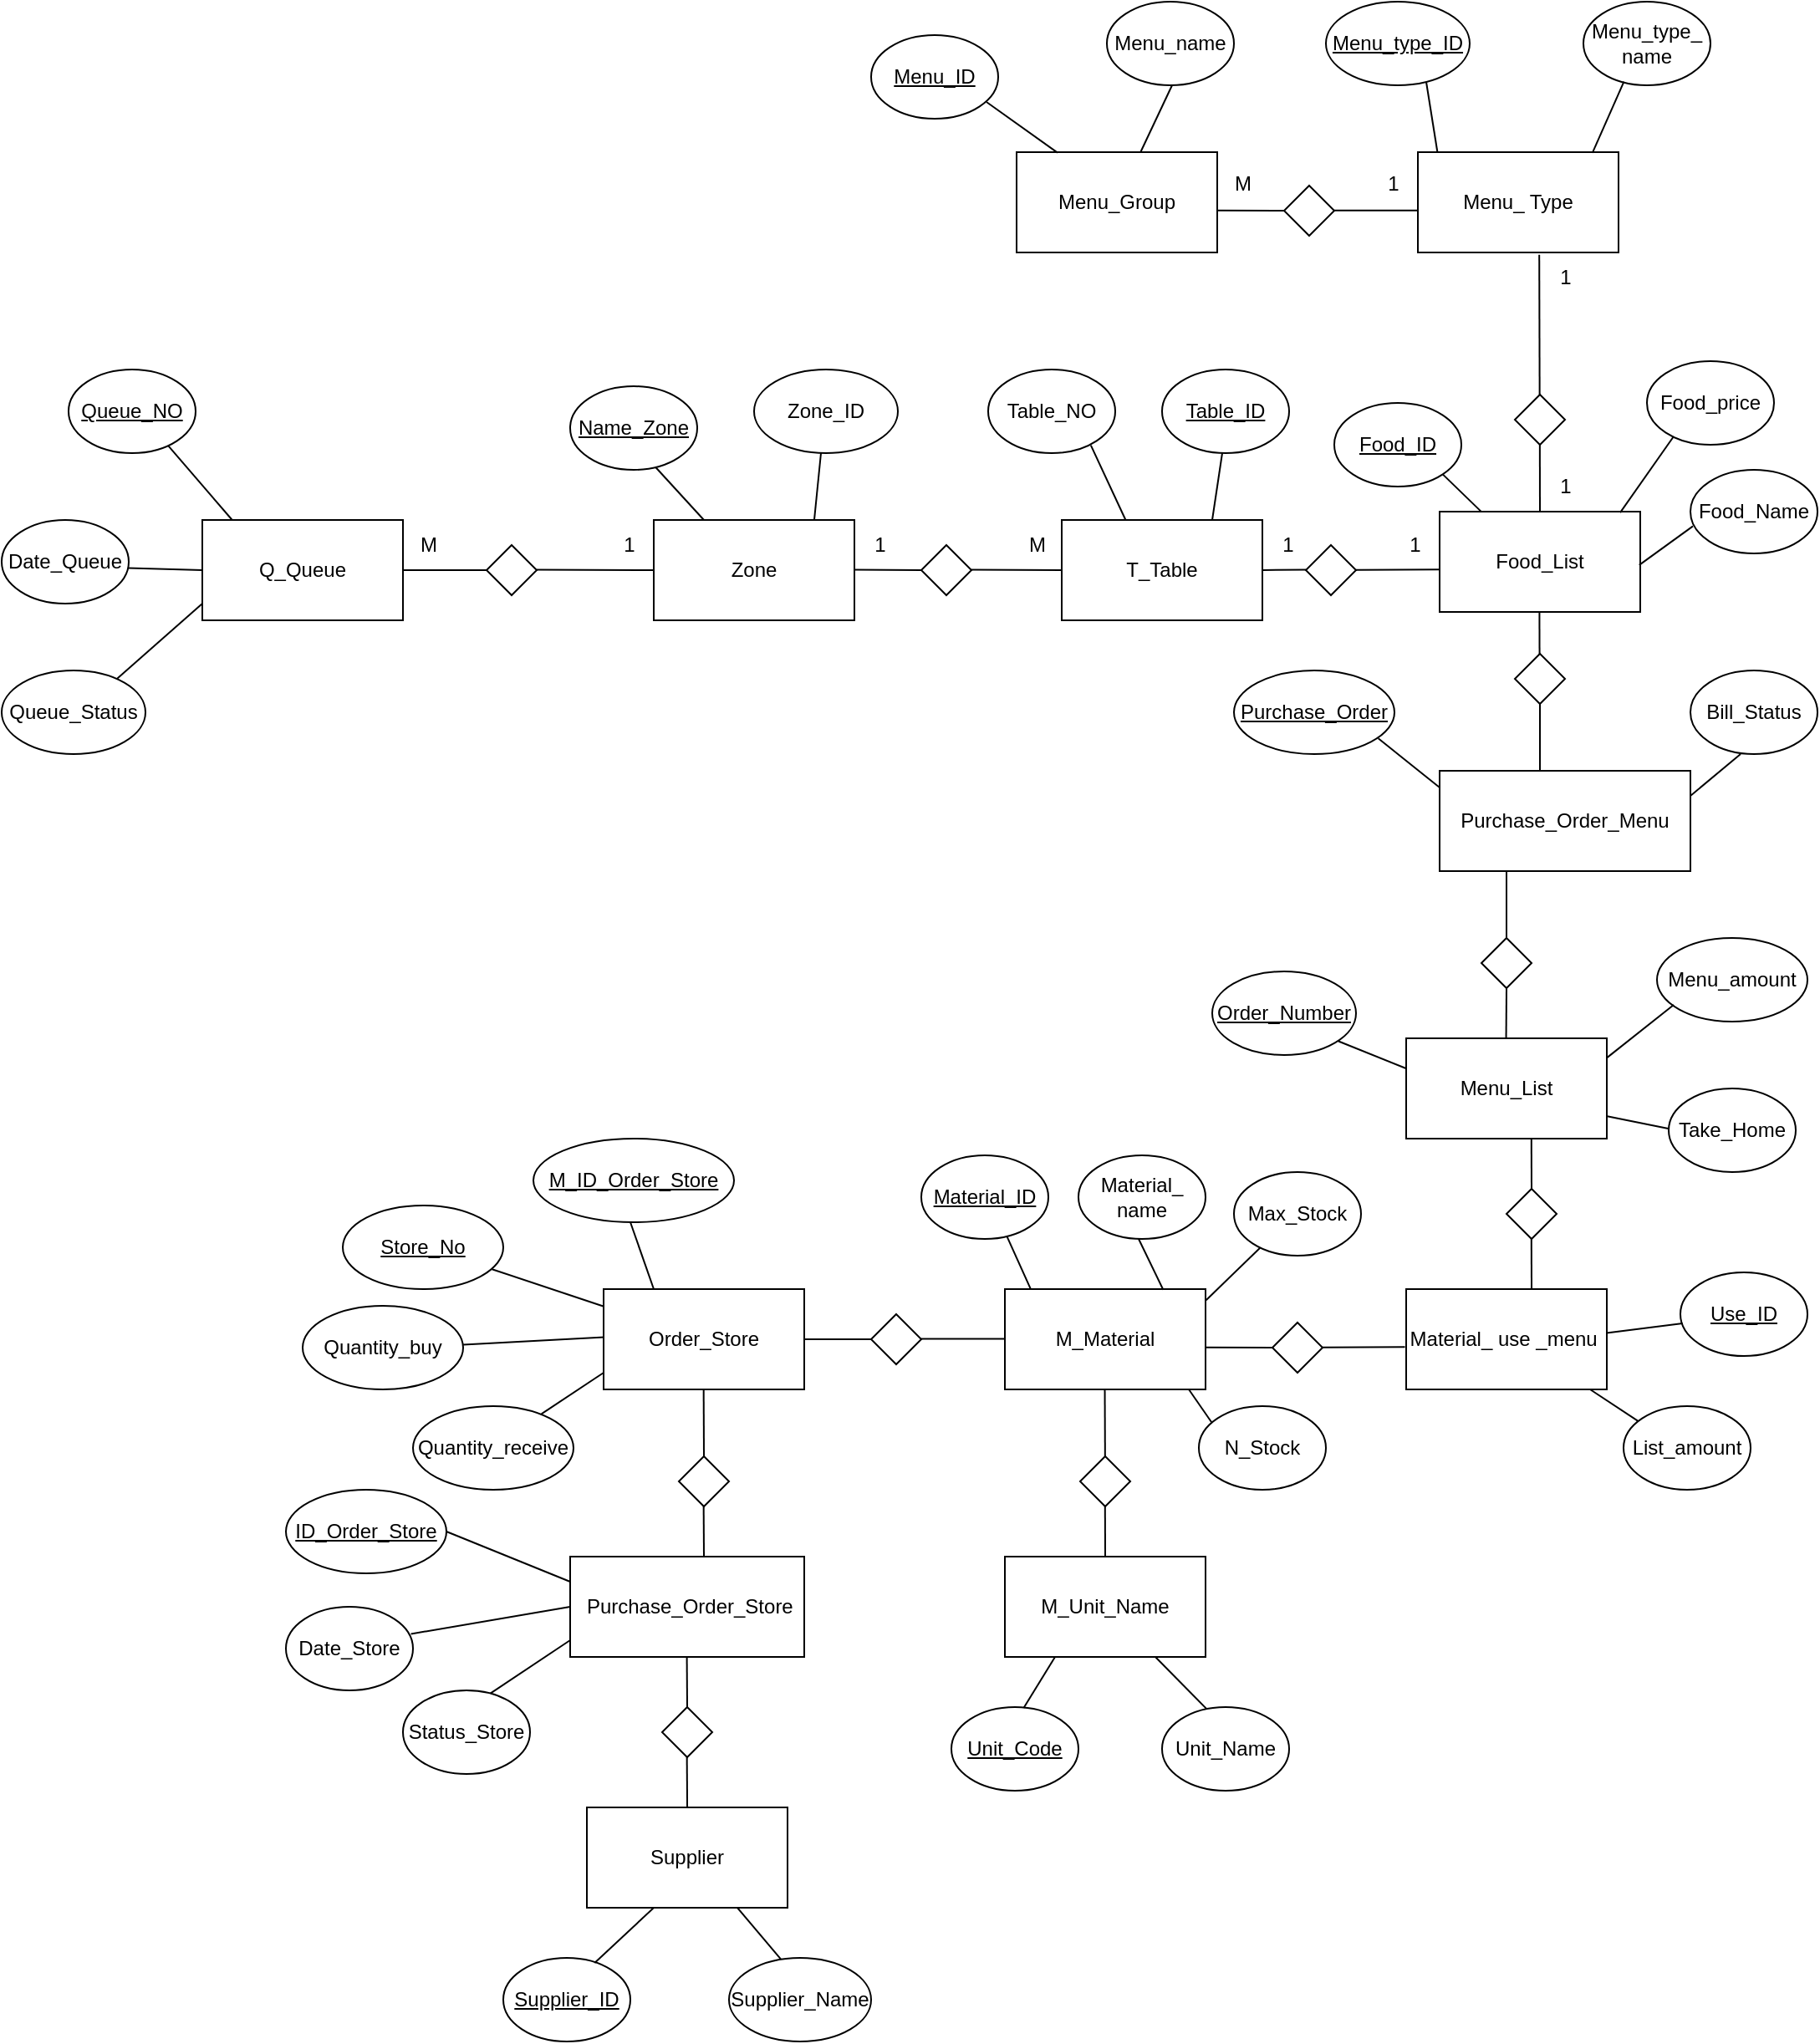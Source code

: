 <mxfile version="24.0.7" type="github">
  <diagram name="หน้า-1" id="NC8CfdXMqsGIgtxX-ItK">
    <mxGraphModel dx="3830" dy="2519" grid="1" gridSize="10" guides="1" tooltips="1" connect="1" arrows="1" fold="1" page="1" pageScale="1" pageWidth="827" pageHeight="1169" math="0" shadow="0">
      <root>
        <mxCell id="0" />
        <mxCell id="1" parent="0" />
        <mxCell id="oNc5xV1l3uZRWg-EU25s-1" value="Q_Queue" style="rounded=0;whiteSpace=wrap;html=1;" parent="1" vertex="1">
          <mxGeometry x="-470" y="-30" width="120" height="60" as="geometry" />
        </mxCell>
        <mxCell id="oNc5xV1l3uZRWg-EU25s-2" value="T_Table" style="rounded=0;whiteSpace=wrap;html=1;" parent="1" vertex="1">
          <mxGeometry x="44" y="-30" width="120" height="60" as="geometry" />
        </mxCell>
        <mxCell id="oNc5xV1l3uZRWg-EU25s-3" value="Menu_List" style="rounded=0;whiteSpace=wrap;html=1;" parent="1" vertex="1">
          <mxGeometry x="250" y="280" width="120" height="60" as="geometry" />
        </mxCell>
        <mxCell id="oNc5xV1l3uZRWg-EU25s-4" value="Purchase_Order_Menu" style="rounded=0;whiteSpace=wrap;html=1;" parent="1" vertex="1">
          <mxGeometry x="270" y="120" width="150" height="60" as="geometry" />
        </mxCell>
        <mxCell id="oNc5xV1l3uZRWg-EU25s-5" value="Food_List" style="rounded=0;whiteSpace=wrap;html=1;" parent="1" vertex="1">
          <mxGeometry x="270" y="-35" width="120" height="60" as="geometry" />
        </mxCell>
        <mxCell id="oNc5xV1l3uZRWg-EU25s-6" value="Material_ use _menu&amp;nbsp;" style="rounded=0;whiteSpace=wrap;html=1;" parent="1" vertex="1">
          <mxGeometry x="250" y="430" width="120" height="60" as="geometry" />
        </mxCell>
        <mxCell id="oNc5xV1l3uZRWg-EU25s-7" value="M_Material" style="rounded=0;whiteSpace=wrap;html=1;" parent="1" vertex="1">
          <mxGeometry x="10" y="430" width="120" height="60" as="geometry" />
        </mxCell>
        <mxCell id="oNc5xV1l3uZRWg-EU25s-8" value="Menu_ Type" style="rounded=0;whiteSpace=wrap;html=1;" parent="1" vertex="1">
          <mxGeometry x="257" y="-250" width="120" height="60" as="geometry" />
        </mxCell>
        <mxCell id="oNc5xV1l3uZRWg-EU25s-9" value="&amp;nbsp;Menu_Group&amp;nbsp;" style="rounded=0;whiteSpace=wrap;html=1;" parent="1" vertex="1">
          <mxGeometry x="17" y="-250" width="120" height="60" as="geometry" />
        </mxCell>
        <mxCell id="oNc5xV1l3uZRWg-EU25s-10" value="M_Unit_Name" style="rounded=0;whiteSpace=wrap;html=1;" parent="1" vertex="1">
          <mxGeometry x="10" y="590" width="120" height="60" as="geometry" />
        </mxCell>
        <mxCell id="oNc5xV1l3uZRWg-EU25s-11" value="Zone" style="rounded=0;whiteSpace=wrap;html=1;" parent="1" vertex="1">
          <mxGeometry x="-200" y="-30" width="120" height="60" as="geometry" />
        </mxCell>
        <mxCell id="oNc5xV1l3uZRWg-EU25s-12" value="Order_Store" style="rounded=0;whiteSpace=wrap;html=1;" parent="1" vertex="1">
          <mxGeometry x="-230" y="430" width="120" height="60" as="geometry" />
        </mxCell>
        <mxCell id="oNc5xV1l3uZRWg-EU25s-13" value="&amp;nbsp;Purchase_Order_Store" style="rounded=0;whiteSpace=wrap;html=1;" parent="1" vertex="1">
          <mxGeometry x="-250" y="590" width="140" height="60" as="geometry" />
        </mxCell>
        <mxCell id="oNc5xV1l3uZRWg-EU25s-14" value="Supplier" style="rounded=0;whiteSpace=wrap;html=1;" parent="1" vertex="1">
          <mxGeometry x="-240" y="740" width="120" height="60" as="geometry" />
        </mxCell>
        <mxCell id="oNc5xV1l3uZRWg-EU25s-18" value="" style="rhombus;whiteSpace=wrap;html=1;" parent="1" vertex="1">
          <mxGeometry x="-300" y="-15" width="30" height="30" as="geometry" />
        </mxCell>
        <mxCell id="oNc5xV1l3uZRWg-EU25s-20" value="" style="endArrow=none;html=1;rounded=0;" parent="1" source="oNc5xV1l3uZRWg-EU25s-1" edge="1">
          <mxGeometry width="50" height="50" relative="1" as="geometry">
            <mxPoint x="-350" y="50" as="sourcePoint" />
            <mxPoint x="-300" as="targetPoint" />
          </mxGeometry>
        </mxCell>
        <mxCell id="oNc5xV1l3uZRWg-EU25s-21" value="" style="endArrow=none;html=1;rounded=0;entryX=0;entryY=0.5;entryDx=0;entryDy=0;" parent="1" target="oNc5xV1l3uZRWg-EU25s-11" edge="1">
          <mxGeometry width="50" height="50" relative="1" as="geometry">
            <mxPoint x="-270" y="-0.24" as="sourcePoint" />
            <mxPoint x="-220" y="-0.24" as="targetPoint" />
          </mxGeometry>
        </mxCell>
        <mxCell id="oNc5xV1l3uZRWg-EU25s-22" value="" style="rhombus;whiteSpace=wrap;html=1;" parent="1" vertex="1">
          <mxGeometry x="-40" y="-15" width="30" height="30" as="geometry" />
        </mxCell>
        <mxCell id="oNc5xV1l3uZRWg-EU25s-23" value="" style="endArrow=none;html=1;rounded=0;" parent="1" edge="1">
          <mxGeometry width="50" height="50" relative="1" as="geometry">
            <mxPoint x="-80" y="-0.24" as="sourcePoint" />
            <mxPoint x="-40" as="targetPoint" />
          </mxGeometry>
        </mxCell>
        <mxCell id="oNc5xV1l3uZRWg-EU25s-24" value="" style="endArrow=none;html=1;rounded=0;entryX=0;entryY=0.5;entryDx=0;entryDy=0;" parent="1" target="oNc5xV1l3uZRWg-EU25s-2" edge="1">
          <mxGeometry width="50" height="50" relative="1" as="geometry">
            <mxPoint x="-10" y="-0.24" as="sourcePoint" />
            <mxPoint x="40" y="-0.24" as="targetPoint" />
          </mxGeometry>
        </mxCell>
        <mxCell id="oNc5xV1l3uZRWg-EU25s-25" value="" style="rhombus;whiteSpace=wrap;html=1;" parent="1" vertex="1">
          <mxGeometry x="190" y="-15" width="30" height="30" as="geometry" />
        </mxCell>
        <mxCell id="oNc5xV1l3uZRWg-EU25s-26" value="" style="endArrow=none;html=1;rounded=0;exitX=1;exitY=0.5;exitDx=0;exitDy=0;" parent="1" source="oNc5xV1l3uZRWg-EU25s-2" edge="1">
          <mxGeometry width="50" height="50" relative="1" as="geometry">
            <mxPoint x="170" as="sourcePoint" />
            <mxPoint x="190" y="-0.24" as="targetPoint" />
          </mxGeometry>
        </mxCell>
        <mxCell id="oNc5xV1l3uZRWg-EU25s-30" value="" style="endArrow=none;html=1;rounded=0;exitX=0.4;exitY=0.003;exitDx=0;exitDy=0;exitPerimeter=0;" parent="1" source="oNc5xV1l3uZRWg-EU25s-4" target="oNc5xV1l3uZRWg-EU25s-36" edge="1">
          <mxGeometry width="50" height="50" relative="1" as="geometry">
            <mxPoint x="799.92" y="140" as="sourcePoint" />
            <mxPoint x="799.92" y="120" as="targetPoint" />
          </mxGeometry>
        </mxCell>
        <mxCell id="oNc5xV1l3uZRWg-EU25s-31" value="" style="rhombus;whiteSpace=wrap;html=1;" parent="1" vertex="1">
          <mxGeometry x="315" y="-105" width="30" height="30" as="geometry" />
        </mxCell>
        <mxCell id="oNc5xV1l3uZRWg-EU25s-33" value="" style="endArrow=none;html=1;rounded=0;exitX=0.4;exitY=0.003;exitDx=0;exitDy=0;exitPerimeter=0;" parent="1" edge="1">
          <mxGeometry width="50" height="50" relative="1" as="geometry">
            <mxPoint x="329.79" y="55" as="sourcePoint" />
            <mxPoint x="329.71" y="25" as="targetPoint" />
          </mxGeometry>
        </mxCell>
        <mxCell id="oNc5xV1l3uZRWg-EU25s-34" value="" style="endArrow=none;html=1;rounded=0;exitX=0.5;exitY=0;exitDx=0;exitDy=0;" parent="1" source="oNc5xV1l3uZRWg-EU25s-5" edge="1">
          <mxGeometry width="50" height="50" relative="1" as="geometry">
            <mxPoint x="330.01" y="-45" as="sourcePoint" />
            <mxPoint x="329.93" y="-75" as="targetPoint" />
          </mxGeometry>
        </mxCell>
        <mxCell id="oNc5xV1l3uZRWg-EU25s-36" value="" style="rhombus;whiteSpace=wrap;html=1;" parent="1" vertex="1">
          <mxGeometry x="315" y="50" width="30" height="30" as="geometry" />
        </mxCell>
        <mxCell id="oNc5xV1l3uZRWg-EU25s-37" value="" style="rhombus;whiteSpace=wrap;html=1;" parent="1" vertex="1">
          <mxGeometry x="177" y="-230" width="30" height="30" as="geometry" />
        </mxCell>
        <mxCell id="oNc5xV1l3uZRWg-EU25s-38" value="" style="rhombus;whiteSpace=wrap;html=1;" parent="1" vertex="1">
          <mxGeometry x="170" y="450" width="30" height="30" as="geometry" />
        </mxCell>
        <mxCell id="oNc5xV1l3uZRWg-EU25s-39" value="" style="rhombus;whiteSpace=wrap;html=1;" parent="1" vertex="1">
          <mxGeometry x="-70" y="445" width="30" height="30" as="geometry" />
        </mxCell>
        <mxCell id="oNc5xV1l3uZRWg-EU25s-40" value="" style="rhombus;whiteSpace=wrap;html=1;" parent="1" vertex="1">
          <mxGeometry x="55" y="530" width="30" height="30" as="geometry" />
        </mxCell>
        <mxCell id="oNc5xV1l3uZRWg-EU25s-41" value="" style="rhombus;whiteSpace=wrap;html=1;" parent="1" vertex="1">
          <mxGeometry x="-185" y="530" width="30" height="30" as="geometry" />
        </mxCell>
        <mxCell id="oNc5xV1l3uZRWg-EU25s-42" value="" style="rhombus;whiteSpace=wrap;html=1;" parent="1" vertex="1">
          <mxGeometry x="-195" y="680" width="30" height="30" as="geometry" />
        </mxCell>
        <mxCell id="oNc5xV1l3uZRWg-EU25s-45" value="" style="endArrow=none;html=1;rounded=0;exitX=0.5;exitY=0;exitDx=0;exitDy=0;" parent="1" edge="1">
          <mxGeometry width="50" height="50" relative="1" as="geometry">
            <mxPoint x="69.93" y="530" as="sourcePoint" />
            <mxPoint x="69.76" y="490" as="targetPoint" />
          </mxGeometry>
        </mxCell>
        <mxCell id="oNc5xV1l3uZRWg-EU25s-46" value="" style="endArrow=none;html=1;rounded=0;" parent="1" edge="1">
          <mxGeometry width="50" height="50" relative="1" as="geometry">
            <mxPoint x="70" y="590" as="sourcePoint" />
            <mxPoint x="69.9" y="560" as="targetPoint" />
          </mxGeometry>
        </mxCell>
        <mxCell id="oNc5xV1l3uZRWg-EU25s-47" value="" style="endArrow=none;html=1;rounded=0;exitX=0.5;exitY=0;exitDx=0;exitDy=0;" parent="1" edge="1">
          <mxGeometry width="50" height="50" relative="1" as="geometry">
            <mxPoint x="-170.0" y="530" as="sourcePoint" />
            <mxPoint x="-170.17" y="490" as="targetPoint" />
          </mxGeometry>
        </mxCell>
        <mxCell id="oNc5xV1l3uZRWg-EU25s-48" value="" style="endArrow=none;html=1;rounded=0;" parent="1" edge="1">
          <mxGeometry width="50" height="50" relative="1" as="geometry">
            <mxPoint x="-170" y="590" as="sourcePoint" />
            <mxPoint x="-170.17" y="560" as="targetPoint" />
          </mxGeometry>
        </mxCell>
        <mxCell id="oNc5xV1l3uZRWg-EU25s-49" value="" style="endArrow=none;html=1;rounded=0;" parent="1" edge="1">
          <mxGeometry width="50" height="50" relative="1" as="geometry">
            <mxPoint x="-180" y="680" as="sourcePoint" />
            <mxPoint x="-180.2" y="650" as="targetPoint" />
          </mxGeometry>
        </mxCell>
        <mxCell id="oNc5xV1l3uZRWg-EU25s-50" value="" style="endArrow=none;html=1;rounded=0;" parent="1" edge="1">
          <mxGeometry width="50" height="50" relative="1" as="geometry">
            <mxPoint x="-179.97" y="740" as="sourcePoint" />
            <mxPoint x="-180.17" y="710" as="targetPoint" />
          </mxGeometry>
        </mxCell>
        <mxCell id="oNc5xV1l3uZRWg-EU25s-51" value="" style="endArrow=none;html=1;rounded=0;entryX=-0.003;entryY=0.578;entryDx=0;entryDy=0;entryPerimeter=0;" parent="1" target="oNc5xV1l3uZRWg-EU25s-5" edge="1">
          <mxGeometry width="50" height="50" relative="1" as="geometry">
            <mxPoint x="220" y="-0.12" as="sourcePoint" />
            <mxPoint x="274" y="0.12" as="targetPoint" />
          </mxGeometry>
        </mxCell>
        <mxCell id="oNc5xV1l3uZRWg-EU25s-53" value="" style="endArrow=none;html=1;rounded=0;entryX=0;entryY=0.582;entryDx=0;entryDy=0;entryPerimeter=0;" parent="1" target="oNc5xV1l3uZRWg-EU25s-8" edge="1">
          <mxGeometry width="50" height="50" relative="1" as="geometry">
            <mxPoint x="207" y="-215.1" as="sourcePoint" />
            <mxPoint x="247" y="-215" as="targetPoint" />
          </mxGeometry>
        </mxCell>
        <mxCell id="oNc5xV1l3uZRWg-EU25s-54" value="" style="endArrow=none;html=1;rounded=0;" parent="1" edge="1">
          <mxGeometry width="50" height="50" relative="1" as="geometry">
            <mxPoint x="137" y="-215.1" as="sourcePoint" />
            <mxPoint x="177" y="-215" as="targetPoint" />
          </mxGeometry>
        </mxCell>
        <mxCell id="oNc5xV1l3uZRWg-EU25s-55" value="" style="endArrow=none;html=1;rounded=0;entryX=0;entryY=0.582;entryDx=0;entryDy=0;entryPerimeter=0;" parent="1" edge="1">
          <mxGeometry width="50" height="50" relative="1" as="geometry">
            <mxPoint x="-40" y="459.71" as="sourcePoint" />
            <mxPoint x="10" y="459.81" as="targetPoint" />
          </mxGeometry>
        </mxCell>
        <mxCell id="oNc5xV1l3uZRWg-EU25s-56" value="" style="endArrow=none;html=1;rounded=0;entryX=0;entryY=0.582;entryDx=0;entryDy=0;entryPerimeter=0;" parent="1" edge="1">
          <mxGeometry width="50" height="50" relative="1" as="geometry">
            <mxPoint x="-110" y="460" as="sourcePoint" />
            <mxPoint x="-70" y="460" as="targetPoint" />
          </mxGeometry>
        </mxCell>
        <mxCell id="oNc5xV1l3uZRWg-EU25s-57" value="" style="endArrow=none;html=1;rounded=0;" parent="1" edge="1">
          <mxGeometry width="50" height="50" relative="1" as="geometry">
            <mxPoint x="130" y="464.9" as="sourcePoint" />
            <mxPoint x="170" y="465" as="targetPoint" />
          </mxGeometry>
        </mxCell>
        <mxCell id="oNc5xV1l3uZRWg-EU25s-58" value="" style="endArrow=none;html=1;rounded=0;entryX=-0.006;entryY=0.578;entryDx=0;entryDy=0;entryPerimeter=0;" parent="1" target="oNc5xV1l3uZRWg-EU25s-6" edge="1">
          <mxGeometry width="50" height="50" relative="1" as="geometry">
            <mxPoint x="200" y="464.9" as="sourcePoint" />
            <mxPoint x="240" y="465" as="targetPoint" />
          </mxGeometry>
        </mxCell>
        <mxCell id="oNc5xV1l3uZRWg-EU25s-60" value="Material_&lt;div&gt;name&lt;/div&gt;" style="ellipse;whiteSpace=wrap;html=1;" parent="1" vertex="1">
          <mxGeometry x="54" y="350" width="76" height="50" as="geometry" />
        </mxCell>
        <mxCell id="oNc5xV1l3uZRWg-EU25s-62" value="&lt;u&gt;Material_ID&lt;/u&gt;" style="ellipse;whiteSpace=wrap;html=1;" parent="1" vertex="1">
          <mxGeometry x="-40" y="350" width="76" height="50" as="geometry" />
        </mxCell>
        <mxCell id="oNc5xV1l3uZRWg-EU25s-63" value="Max_Stock" style="ellipse;whiteSpace=wrap;html=1;" parent="1" vertex="1">
          <mxGeometry x="147" y="360" width="76" height="50" as="geometry" />
        </mxCell>
        <mxCell id="oNc5xV1l3uZRWg-EU25s-64" value="N_Stock" style="ellipse;whiteSpace=wrap;html=1;" parent="1" vertex="1">
          <mxGeometry x="126" y="500" width="76" height="50" as="geometry" />
        </mxCell>
        <mxCell id="oNc5xV1l3uZRWg-EU25s-66" value="&lt;u&gt;Unit_Code&lt;/u&gt;" style="ellipse;whiteSpace=wrap;html=1;" parent="1" vertex="1">
          <mxGeometry x="-22" y="680" width="76" height="50" as="geometry" />
        </mxCell>
        <mxCell id="oNc5xV1l3uZRWg-EU25s-67" value="Unit_Name" style="ellipse;whiteSpace=wrap;html=1;" parent="1" vertex="1">
          <mxGeometry x="104" y="680" width="76" height="50" as="geometry" />
        </mxCell>
        <mxCell id="oNc5xV1l3uZRWg-EU25s-68" value="&lt;u&gt;Supplier_ID&lt;/u&gt;" style="ellipse;whiteSpace=wrap;html=1;" parent="1" vertex="1">
          <mxGeometry x="-290" y="830" width="76" height="50" as="geometry" />
        </mxCell>
        <mxCell id="oNc5xV1l3uZRWg-EU25s-69" value="Supplier_Name" style="ellipse;whiteSpace=wrap;html=1;" parent="1" vertex="1">
          <mxGeometry x="-155" y="830" width="85" height="50" as="geometry" />
        </mxCell>
        <mxCell id="oNc5xV1l3uZRWg-EU25s-70" value="&lt;u&gt;ID_Order_Store&lt;/u&gt;" style="ellipse;whiteSpace=wrap;html=1;" parent="1" vertex="1">
          <mxGeometry x="-420" y="550" width="96" height="50" as="geometry" />
        </mxCell>
        <mxCell id="oNc5xV1l3uZRWg-EU25s-71" value="Date_Store" style="ellipse;whiteSpace=wrap;html=1;" parent="1" vertex="1">
          <mxGeometry x="-420" y="620" width="76" height="50" as="geometry" />
        </mxCell>
        <mxCell id="oNc5xV1l3uZRWg-EU25s-72" value="Status_Store" style="ellipse;whiteSpace=wrap;html=1;" parent="1" vertex="1">
          <mxGeometry x="-350" y="670" width="76" height="50" as="geometry" />
        </mxCell>
        <mxCell id="oNc5xV1l3uZRWg-EU25s-73" value="&lt;u&gt;M_ID_Order_Store&lt;/u&gt;" style="ellipse;whiteSpace=wrap;html=1;" parent="1" vertex="1">
          <mxGeometry x="-272" y="340" width="120" height="50" as="geometry" />
        </mxCell>
        <mxCell id="oNc5xV1l3uZRWg-EU25s-74" value="&lt;u&gt;Store_No&lt;/u&gt;" style="ellipse;whiteSpace=wrap;html=1;" parent="1" vertex="1">
          <mxGeometry x="-386" y="380" width="96" height="50" as="geometry" />
        </mxCell>
        <mxCell id="oNc5xV1l3uZRWg-EU25s-75" value="Quantity_buy" style="ellipse;whiteSpace=wrap;html=1;" parent="1" vertex="1">
          <mxGeometry x="-410" y="440" width="96" height="50" as="geometry" />
        </mxCell>
        <mxCell id="oNc5xV1l3uZRWg-EU25s-76" value="Quantity_receive" style="ellipse;whiteSpace=wrap;html=1;" parent="1" vertex="1">
          <mxGeometry x="-344" y="500" width="96" height="50" as="geometry" />
        </mxCell>
        <mxCell id="oNc5xV1l3uZRWg-EU25s-77" value="&lt;u&gt;Menu_ID&lt;/u&gt;" style="ellipse;whiteSpace=wrap;html=1;" parent="1" vertex="1">
          <mxGeometry x="-70" y="-320" width="76" height="50" as="geometry" />
        </mxCell>
        <mxCell id="oNc5xV1l3uZRWg-EU25s-78" value="Menu_name" style="ellipse;whiteSpace=wrap;html=1;" parent="1" vertex="1">
          <mxGeometry x="71" y="-340" width="76" height="50" as="geometry" />
        </mxCell>
        <mxCell id="oNc5xV1l3uZRWg-EU25s-79" value="Menu_type_&lt;div&gt;name&lt;/div&gt;" style="ellipse;whiteSpace=wrap;html=1;" parent="1" vertex="1">
          <mxGeometry x="356" y="-340" width="76" height="50" as="geometry" />
        </mxCell>
        <mxCell id="oNc5xV1l3uZRWg-EU25s-81" value="&lt;u&gt;Menu_type_ID&lt;/u&gt;" style="ellipse;whiteSpace=wrap;html=1;" parent="1" vertex="1">
          <mxGeometry x="202" y="-340" width="86" height="50" as="geometry" />
        </mxCell>
        <mxCell id="oNc5xV1l3uZRWg-EU25s-82" value="&lt;u&gt;Food_ID&lt;/u&gt;" style="ellipse;whiteSpace=wrap;html=1;" parent="1" vertex="1">
          <mxGeometry x="207" y="-100" width="76" height="50" as="geometry" />
        </mxCell>
        <mxCell id="oNc5xV1l3uZRWg-EU25s-83" value="Food_Name" style="ellipse;whiteSpace=wrap;html=1;" parent="1" vertex="1">
          <mxGeometry x="420" y="-60" width="76" height="50" as="geometry" />
        </mxCell>
        <mxCell id="oNc5xV1l3uZRWg-EU25s-84" value="Food_price" style="ellipse;whiteSpace=wrap;html=1;" parent="1" vertex="1">
          <mxGeometry x="394" y="-125" width="76" height="50" as="geometry" />
        </mxCell>
        <mxCell id="oNc5xV1l3uZRWg-EU25s-85" value="&lt;u&gt;Use_ID&lt;/u&gt;" style="ellipse;whiteSpace=wrap;html=1;" parent="1" vertex="1">
          <mxGeometry x="414" y="420" width="76" height="50" as="geometry" />
        </mxCell>
        <mxCell id="oNc5xV1l3uZRWg-EU25s-86" value="List_amount" style="ellipse;whiteSpace=wrap;html=1;" parent="1" vertex="1">
          <mxGeometry x="380" y="500" width="76" height="50" as="geometry" />
        </mxCell>
        <mxCell id="oNc5xV1l3uZRWg-EU25s-87" value="Queue_Status" style="ellipse;whiteSpace=wrap;html=1;" parent="1" vertex="1">
          <mxGeometry x="-590" y="60" width="86" height="50" as="geometry" />
        </mxCell>
        <mxCell id="oNc5xV1l3uZRWg-EU25s-88" value="Date_Queue" style="ellipse;whiteSpace=wrap;html=1;" parent="1" vertex="1">
          <mxGeometry x="-590" y="-30" width="76" height="50" as="geometry" />
        </mxCell>
        <mxCell id="oNc5xV1l3uZRWg-EU25s-89" value="&lt;u&gt;Queue_NO&lt;/u&gt;" style="ellipse;whiteSpace=wrap;html=1;" parent="1" vertex="1">
          <mxGeometry x="-550" y="-120" width="76" height="50" as="geometry" />
        </mxCell>
        <mxCell id="oNc5xV1l3uZRWg-EU25s-90" value="&lt;u&gt;Name_Zone&lt;/u&gt;" style="ellipse;whiteSpace=wrap;html=1;" parent="1" vertex="1">
          <mxGeometry x="-250" y="-110" width="76" height="50" as="geometry" />
        </mxCell>
        <mxCell id="oNc5xV1l3uZRWg-EU25s-91" value="Zone_ID" style="ellipse;whiteSpace=wrap;html=1;" parent="1" vertex="1">
          <mxGeometry x="-140" y="-120" width="86" height="50" as="geometry" />
        </mxCell>
        <mxCell id="oNc5xV1l3uZRWg-EU25s-92" value="Table_NO" style="ellipse;whiteSpace=wrap;html=1;" parent="1" vertex="1">
          <mxGeometry y="-120" width="76" height="50" as="geometry" />
        </mxCell>
        <mxCell id="oNc5xV1l3uZRWg-EU25s-93" value="&lt;u&gt;Table_ID&lt;/u&gt;" style="ellipse;whiteSpace=wrap;html=1;" parent="1" vertex="1">
          <mxGeometry x="104" y="-120" width="76" height="50" as="geometry" />
        </mxCell>
        <mxCell id="oNc5xV1l3uZRWg-EU25s-94" value="Bill_Status" style="ellipse;whiteSpace=wrap;html=1;" parent="1" vertex="1">
          <mxGeometry x="420" y="60" width="76" height="50" as="geometry" />
        </mxCell>
        <mxCell id="oNc5xV1l3uZRWg-EU25s-95" value="&lt;u&gt;Purchase_Order&lt;/u&gt;" style="ellipse;whiteSpace=wrap;html=1;" parent="1" vertex="1">
          <mxGeometry x="147" y="60" width="96" height="50" as="geometry" />
        </mxCell>
        <mxCell id="oNc5xV1l3uZRWg-EU25s-96" value="&lt;u&gt;Order_Number&lt;/u&gt;" style="ellipse;whiteSpace=wrap;html=1;" parent="1" vertex="1">
          <mxGeometry x="134" y="240" width="86" height="50" as="geometry" />
        </mxCell>
        <mxCell id="oNc5xV1l3uZRWg-EU25s-97" value="Menu_amount" style="ellipse;whiteSpace=wrap;html=1;" parent="1" vertex="1">
          <mxGeometry x="400" y="220" width="90" height="50" as="geometry" />
        </mxCell>
        <mxCell id="oNc5xV1l3uZRWg-EU25s-98" value="Take_Home" style="ellipse;whiteSpace=wrap;html=1;" parent="1" vertex="1">
          <mxGeometry x="407" y="310" width="76" height="50" as="geometry" />
        </mxCell>
        <mxCell id="oNc5xV1l3uZRWg-EU25s-100" value="" style="endArrow=none;html=1;rounded=0;exitX=0.5;exitY=0;exitDx=0;exitDy=0;entryX=0.605;entryY=1.022;entryDx=0;entryDy=0;entryPerimeter=0;" parent="1" target="oNc5xV1l3uZRWg-EU25s-8" edge="1">
          <mxGeometry width="50" height="50" relative="1" as="geometry">
            <mxPoint x="329.83" y="-105" as="sourcePoint" />
            <mxPoint x="329.66" y="-145" as="targetPoint" />
          </mxGeometry>
        </mxCell>
        <mxCell id="oNc5xV1l3uZRWg-EU25s-101" value="" style="rhombus;whiteSpace=wrap;html=1;" parent="1" vertex="1">
          <mxGeometry x="295" y="220" width="30" height="30" as="geometry" />
        </mxCell>
        <mxCell id="oNc5xV1l3uZRWg-EU25s-102" value="" style="endArrow=none;html=1;rounded=0;" parent="1" edge="1">
          <mxGeometry width="50" height="50" relative="1" as="geometry">
            <mxPoint x="310" y="220" as="sourcePoint" />
            <mxPoint x="310" y="180" as="targetPoint" />
          </mxGeometry>
        </mxCell>
        <mxCell id="oNc5xV1l3uZRWg-EU25s-103" value="" style="endArrow=none;html=1;rounded=0;entryX=0.5;entryY=1;entryDx=0;entryDy=0;" parent="1" edge="1" target="oNc5xV1l3uZRWg-EU25s-101">
          <mxGeometry width="50" height="50" relative="1" as="geometry">
            <mxPoint x="309.78" y="280" as="sourcePoint" />
            <mxPoint x="309.66" y="260" as="targetPoint" />
          </mxGeometry>
        </mxCell>
        <mxCell id="oNc5xV1l3uZRWg-EU25s-104" value="" style="rhombus;whiteSpace=wrap;html=1;" parent="1" vertex="1">
          <mxGeometry x="310" y="370" width="30" height="30" as="geometry" />
        </mxCell>
        <mxCell id="oNc5xV1l3uZRWg-EU25s-105" value="" style="endArrow=none;html=1;rounded=0;exitX=0.5;exitY=0;exitDx=0;exitDy=0;" parent="1" source="oNc5xV1l3uZRWg-EU25s-104" edge="1">
          <mxGeometry width="50" height="50" relative="1" as="geometry">
            <mxPoint x="325.01" y="360" as="sourcePoint" />
            <mxPoint x="324.89" y="340" as="targetPoint" />
          </mxGeometry>
        </mxCell>
        <mxCell id="oNc5xV1l3uZRWg-EU25s-106" value="" style="endArrow=none;html=1;rounded=0;exitX=0.5;exitY=0;exitDx=0;exitDy=0;" parent="1" edge="1">
          <mxGeometry width="50" height="50" relative="1" as="geometry">
            <mxPoint x="325.01" y="430" as="sourcePoint" />
            <mxPoint x="324.9" y="400" as="targetPoint" />
          </mxGeometry>
        </mxCell>
        <mxCell id="BAjjqtdPfAsm28QJEfqi-2" value="" style="endArrow=none;html=1;rounded=0;exitX=0.87;exitY=0.007;exitDx=0;exitDy=0;exitPerimeter=0;entryX=0.319;entryY=0.956;entryDx=0;entryDy=0;entryPerimeter=0;" edge="1" parent="1" source="oNc5xV1l3uZRWg-EU25s-8" target="oNc5xV1l3uZRWg-EU25s-79">
          <mxGeometry width="50" height="50" relative="1" as="geometry">
            <mxPoint x="330" y="-240" as="sourcePoint" />
            <mxPoint x="380" y="-290" as="targetPoint" />
          </mxGeometry>
        </mxCell>
        <mxCell id="BAjjqtdPfAsm28QJEfqi-3" value="" style="endArrow=none;html=1;rounded=0;exitX=0.097;exitY=-0.006;exitDx=0;exitDy=0;exitPerimeter=0;entryX=0.319;entryY=0.956;entryDx=0;entryDy=0;entryPerimeter=0;" edge="1" parent="1" source="oNc5xV1l3uZRWg-EU25s-8">
          <mxGeometry width="50" height="50" relative="1" as="geometry">
            <mxPoint x="243" y="-250" as="sourcePoint" />
            <mxPoint x="262" y="-292" as="targetPoint" />
          </mxGeometry>
        </mxCell>
        <mxCell id="BAjjqtdPfAsm28QJEfqi-4" value="" style="endArrow=none;html=1;rounded=0;exitX=0.209;exitY=0.003;exitDx=0;exitDy=0;exitPerimeter=0;entryX=1;entryY=1;entryDx=0;entryDy=0;" edge="1" parent="1" source="oNc5xV1l3uZRWg-EU25s-5" target="oNc5xV1l3uZRWg-EU25s-82">
          <mxGeometry width="50" height="50" relative="1" as="geometry">
            <mxPoint x="220" y="-10" as="sourcePoint" />
            <mxPoint x="270" y="-60" as="targetPoint" />
          </mxGeometry>
        </mxCell>
        <mxCell id="BAjjqtdPfAsm28QJEfqi-5" value="" style="endArrow=none;html=1;rounded=0;exitX=0.9;exitY=0.009;exitDx=0;exitDy=0;exitPerimeter=0;" edge="1" parent="1" source="oNc5xV1l3uZRWg-EU25s-5">
          <mxGeometry width="50" height="50" relative="1" as="geometry">
            <mxPoint x="360" y="-30" as="sourcePoint" />
            <mxPoint x="410" y="-80" as="targetPoint" />
          </mxGeometry>
        </mxCell>
        <mxCell id="BAjjqtdPfAsm28QJEfqi-6" value="" style="endArrow=none;html=1;rounded=0;entryX=0.02;entryY=0.674;entryDx=0;entryDy=0;entryPerimeter=0;exitX=0.995;exitY=0.532;exitDx=0;exitDy=0;exitPerimeter=0;" edge="1" parent="1" source="oNc5xV1l3uZRWg-EU25s-5" target="oNc5xV1l3uZRWg-EU25s-83">
          <mxGeometry width="50" height="50" relative="1" as="geometry">
            <mxPoint x="370" y="20" as="sourcePoint" />
            <mxPoint x="420" y="-30" as="targetPoint" />
          </mxGeometry>
        </mxCell>
        <mxCell id="BAjjqtdPfAsm28QJEfqi-7" value="" style="endArrow=none;html=1;rounded=0;exitX=0.128;exitY=-0.003;exitDx=0;exitDy=0;exitPerimeter=0;entryX=0.676;entryY=0.976;entryDx=0;entryDy=0;entryPerimeter=0;" edge="1" parent="1" source="oNc5xV1l3uZRWg-EU25s-7" target="oNc5xV1l3uZRWg-EU25s-62">
          <mxGeometry width="50" height="50" relative="1" as="geometry">
            <mxPoint x="-40" y="450" as="sourcePoint" />
            <mxPoint x="10" y="400" as="targetPoint" />
          </mxGeometry>
        </mxCell>
        <mxCell id="BAjjqtdPfAsm28QJEfqi-8" value="" style="endArrow=none;html=1;rounded=0;exitX=0.789;exitY=0.006;exitDx=0;exitDy=0;exitPerimeter=0;entryX=0.676;entryY=0.976;entryDx=0;entryDy=0;entryPerimeter=0;" edge="1" parent="1" source="oNc5xV1l3uZRWg-EU25s-7">
          <mxGeometry width="50" height="50" relative="1" as="geometry">
            <mxPoint x="104" y="431" as="sourcePoint" />
            <mxPoint x="90" y="400" as="targetPoint" />
          </mxGeometry>
        </mxCell>
        <mxCell id="BAjjqtdPfAsm28QJEfqi-9" value="" style="endArrow=none;html=1;rounded=0;entryX=0.205;entryY=0.907;entryDx=0;entryDy=0;entryPerimeter=0;exitX=1.003;exitY=0.11;exitDx=0;exitDy=0;exitPerimeter=0;" edge="1" parent="1" source="oNc5xV1l3uZRWg-EU25s-7" target="oNc5xV1l3uZRWg-EU25s-63">
          <mxGeometry width="50" height="50" relative="1" as="geometry">
            <mxPoint x="110" y="450" as="sourcePoint" />
            <mxPoint x="160" y="400" as="targetPoint" />
          </mxGeometry>
        </mxCell>
        <mxCell id="BAjjqtdPfAsm28QJEfqi-10" value="" style="endArrow=none;html=1;rounded=0;exitX=0.8;exitY=-0.003;exitDx=0;exitDy=0;exitPerimeter=0;" edge="1" parent="1" source="oNc5xV1l3uZRWg-EU25s-11">
          <mxGeometry width="50" height="50" relative="1" as="geometry">
            <mxPoint x="-150" y="-20" as="sourcePoint" />
            <mxPoint x="-100" y="-70" as="targetPoint" />
          </mxGeometry>
        </mxCell>
        <mxCell id="BAjjqtdPfAsm28QJEfqi-12" value="" style="endArrow=none;html=1;rounded=0;exitX=0.25;exitY=0;exitDx=0;exitDy=0;entryX=0.673;entryY=0.97;entryDx=0;entryDy=0;entryPerimeter=0;" edge="1" parent="1" source="oNc5xV1l3uZRWg-EU25s-11" target="oNc5xV1l3uZRWg-EU25s-90">
          <mxGeometry width="50" height="50" relative="1" as="geometry">
            <mxPoint x="-250" y="-10" as="sourcePoint" />
            <mxPoint x="-200" y="-60" as="targetPoint" />
          </mxGeometry>
        </mxCell>
        <mxCell id="BAjjqtdPfAsm28QJEfqi-13" value="" style="endArrow=none;html=1;rounded=0;exitX=0.75;exitY=0;exitDx=0;exitDy=0;" edge="1" parent="1" source="oNc5xV1l3uZRWg-EU25s-2">
          <mxGeometry width="50" height="50" relative="1" as="geometry">
            <mxPoint x="90" y="-20" as="sourcePoint" />
            <mxPoint x="140" y="-70" as="targetPoint" />
          </mxGeometry>
        </mxCell>
        <mxCell id="BAjjqtdPfAsm28QJEfqi-14" value="" style="endArrow=none;html=1;rounded=0;exitX=0.317;exitY=-0.006;exitDx=0;exitDy=0;exitPerimeter=0;entryX=0.808;entryY=0.906;entryDx=0;entryDy=0;entryPerimeter=0;" edge="1" parent="1" source="oNc5xV1l3uZRWg-EU25s-2" target="oNc5xV1l3uZRWg-EU25s-92">
          <mxGeometry width="50" height="50" relative="1" as="geometry">
            <mxPoint x="10" y="-30" as="sourcePoint" />
            <mxPoint x="60" y="-80" as="targetPoint" />
          </mxGeometry>
        </mxCell>
        <mxCell id="BAjjqtdPfAsm28QJEfqi-15" value="" style="endArrow=none;html=1;rounded=0;entryX=0.787;entryY=0.917;entryDx=0;entryDy=0;entryPerimeter=0;exitX=0.148;exitY=-0.002;exitDx=0;exitDy=0;exitPerimeter=0;" edge="1" parent="1" source="oNc5xV1l3uZRWg-EU25s-1" target="oNc5xV1l3uZRWg-EU25s-89">
          <mxGeometry width="50" height="50" relative="1" as="geometry">
            <mxPoint x="-480" y="-50" as="sourcePoint" />
            <mxPoint x="-430" y="-100" as="targetPoint" />
          </mxGeometry>
        </mxCell>
        <mxCell id="BAjjqtdPfAsm28QJEfqi-16" value="" style="endArrow=none;html=1;rounded=0;exitX=0.999;exitY=0.575;exitDx=0;exitDy=0;exitPerimeter=0;" edge="1" parent="1" source="oNc5xV1l3uZRWg-EU25s-88">
          <mxGeometry width="50" height="50" relative="1" as="geometry">
            <mxPoint x="-520" y="50" as="sourcePoint" />
            <mxPoint x="-470" as="targetPoint" />
          </mxGeometry>
        </mxCell>
        <mxCell id="BAjjqtdPfAsm28QJEfqi-17" value="" style="endArrow=none;html=1;rounded=0;exitX=0.8;exitY=0.102;exitDx=0;exitDy=0;exitPerimeter=0;" edge="1" parent="1" source="oNc5xV1l3uZRWg-EU25s-87">
          <mxGeometry width="50" height="50" relative="1" as="geometry">
            <mxPoint x="-520" y="70" as="sourcePoint" />
            <mxPoint x="-470" y="20" as="targetPoint" />
          </mxGeometry>
        </mxCell>
        <mxCell id="BAjjqtdPfAsm28QJEfqi-18" value="" style="endArrow=none;html=1;rounded=0;" edge="1" parent="1" source="oNc5xV1l3uZRWg-EU25s-9">
          <mxGeometry width="50" height="50" relative="1" as="geometry">
            <mxPoint x="60" y="-240" as="sourcePoint" />
            <mxPoint x="110" y="-290" as="targetPoint" />
          </mxGeometry>
        </mxCell>
        <mxCell id="BAjjqtdPfAsm28QJEfqi-19" value="" style="endArrow=none;html=1;rounded=0;exitX=0.204;exitY=0.005;exitDx=0;exitDy=0;exitPerimeter=0;" edge="1" parent="1" source="oNc5xV1l3uZRWg-EU25s-9">
          <mxGeometry width="50" height="50" relative="1" as="geometry">
            <mxPoint x="38.68" y="-249.4" as="sourcePoint" />
            <mxPoint x="-1" y="-280" as="targetPoint" />
          </mxGeometry>
        </mxCell>
        <mxCell id="BAjjqtdPfAsm28QJEfqi-20" value="" style="endArrow=none;html=1;rounded=0;entryX=0.899;entryY=0.813;entryDx=0;entryDy=0;entryPerimeter=0;exitX=0;exitY=0.167;exitDx=0;exitDy=0;exitPerimeter=0;" edge="1" parent="1" source="oNc5xV1l3uZRWg-EU25s-4" target="oNc5xV1l3uZRWg-EU25s-95">
          <mxGeometry width="50" height="50" relative="1" as="geometry">
            <mxPoint x="170" y="180" as="sourcePoint" />
            <mxPoint x="220" y="130" as="targetPoint" />
          </mxGeometry>
        </mxCell>
        <mxCell id="BAjjqtdPfAsm28QJEfqi-21" value="" style="endArrow=none;html=1;rounded=0;exitX=1;exitY=0.25;exitDx=0;exitDy=0;" edge="1" parent="1" source="oNc5xV1l3uZRWg-EU25s-4">
          <mxGeometry width="50" height="50" relative="1" as="geometry">
            <mxPoint x="400" y="160" as="sourcePoint" />
            <mxPoint x="450" y="110" as="targetPoint" />
          </mxGeometry>
        </mxCell>
        <mxCell id="BAjjqtdPfAsm28QJEfqi-22" value="" style="endArrow=none;html=1;rounded=0;exitX=-0.001;exitY=0.3;exitDx=0;exitDy=0;exitPerimeter=0;entryX=0.878;entryY=0.835;entryDx=0;entryDy=0;entryPerimeter=0;" edge="1" parent="1" source="oNc5xV1l3uZRWg-EU25s-3" target="oNc5xV1l3uZRWg-EU25s-96">
          <mxGeometry width="50" height="50" relative="1" as="geometry">
            <mxPoint x="160" y="330" as="sourcePoint" />
            <mxPoint x="210" y="280" as="targetPoint" />
          </mxGeometry>
        </mxCell>
        <mxCell id="BAjjqtdPfAsm28QJEfqi-23" value="" style="endArrow=none;html=1;rounded=0;exitX=1;exitY=0.195;exitDx=0;exitDy=0;exitPerimeter=0;" edge="1" parent="1" source="oNc5xV1l3uZRWg-EU25s-3">
          <mxGeometry width="50" height="50" relative="1" as="geometry">
            <mxPoint x="360" y="310" as="sourcePoint" />
            <mxPoint x="410" y="260" as="targetPoint" />
          </mxGeometry>
        </mxCell>
        <mxCell id="BAjjqtdPfAsm28QJEfqi-24" value="" style="endArrow=none;html=1;rounded=0;exitX=1.002;exitY=0.777;exitDx=0;exitDy=0;exitPerimeter=0;entryX=-0.003;entryY=0.479;entryDx=0;entryDy=0;entryPerimeter=0;" edge="1" parent="1" source="oNc5xV1l3uZRWg-EU25s-3" target="oNc5xV1l3uZRWg-EU25s-98">
          <mxGeometry width="50" height="50" relative="1" as="geometry">
            <mxPoint x="360" y="380" as="sourcePoint" />
            <mxPoint x="410" y="330" as="targetPoint" />
          </mxGeometry>
        </mxCell>
        <mxCell id="BAjjqtdPfAsm28QJEfqi-25" value="" style="endArrow=none;html=1;rounded=0;entryX=0.018;entryY=0.609;entryDx=0;entryDy=0;entryPerimeter=0;exitX=0.999;exitY=0.438;exitDx=0;exitDy=0;exitPerimeter=0;" edge="1" parent="1" source="oNc5xV1l3uZRWg-EU25s-6" target="oNc5xV1l3uZRWg-EU25s-85">
          <mxGeometry width="50" height="50" relative="1" as="geometry">
            <mxPoint x="360" y="500" as="sourcePoint" />
            <mxPoint x="410" y="450" as="targetPoint" />
          </mxGeometry>
        </mxCell>
        <mxCell id="BAjjqtdPfAsm28QJEfqi-26" value="" style="endArrow=none;html=1;rounded=0;exitX=0.112;exitY=0.176;exitDx=0;exitDy=0;exitPerimeter=0;" edge="1" parent="1" source="oNc5xV1l3uZRWg-EU25s-86">
          <mxGeometry width="50" height="50" relative="1" as="geometry">
            <mxPoint x="310" y="540" as="sourcePoint" />
            <mxPoint x="360" y="490" as="targetPoint" />
          </mxGeometry>
        </mxCell>
        <mxCell id="BAjjqtdPfAsm28QJEfqi-27" value="" style="endArrow=none;html=1;rounded=0;exitX=0.1;exitY=0.193;exitDx=0;exitDy=0;exitPerimeter=0;" edge="1" parent="1" source="oNc5xV1l3uZRWg-EU25s-64">
          <mxGeometry width="50" height="50" relative="1" as="geometry">
            <mxPoint x="70" y="540" as="sourcePoint" />
            <mxPoint x="120" y="490" as="targetPoint" />
          </mxGeometry>
        </mxCell>
        <mxCell id="BAjjqtdPfAsm28QJEfqi-28" value="" style="endArrow=none;html=1;rounded=0;exitX=0.569;exitY=0.01;exitDx=0;exitDy=0;exitPerimeter=0;" edge="1" parent="1" source="oNc5xV1l3uZRWg-EU25s-66">
          <mxGeometry width="50" height="50" relative="1" as="geometry">
            <mxPoint x="-10" y="700" as="sourcePoint" />
            <mxPoint x="40" y="650" as="targetPoint" />
          </mxGeometry>
        </mxCell>
        <mxCell id="BAjjqtdPfAsm28QJEfqi-29" value="" style="endArrow=none;html=1;rounded=0;exitX=0.352;exitY=0.024;exitDx=0;exitDy=0;exitPerimeter=0;" edge="1" parent="1" source="oNc5xV1l3uZRWg-EU25s-67">
          <mxGeometry width="50" height="50" relative="1" as="geometry">
            <mxPoint x="50" y="700" as="sourcePoint" />
            <mxPoint x="100" y="650" as="targetPoint" />
          </mxGeometry>
        </mxCell>
        <mxCell id="BAjjqtdPfAsm28QJEfqi-30" value="" style="endArrow=none;html=1;rounded=0;exitX=0.25;exitY=0;exitDx=0;exitDy=0;" edge="1" parent="1" source="oNc5xV1l3uZRWg-EU25s-12">
          <mxGeometry width="50" height="50" relative="1" as="geometry">
            <mxPoint x="-264" y="440" as="sourcePoint" />
            <mxPoint x="-214" y="390" as="targetPoint" />
          </mxGeometry>
        </mxCell>
        <mxCell id="BAjjqtdPfAsm28QJEfqi-31" value="" style="endArrow=none;html=1;rounded=0;entryX=0.001;entryY=0.173;entryDx=0;entryDy=0;entryPerimeter=0;exitX=0.93;exitY=0.762;exitDx=0;exitDy=0;exitPerimeter=0;" edge="1" parent="1" source="oNc5xV1l3uZRWg-EU25s-74" target="oNc5xV1l3uZRWg-EU25s-12">
          <mxGeometry width="50" height="50" relative="1" as="geometry">
            <mxPoint x="-300" y="460" as="sourcePoint" />
            <mxPoint x="-250" y="410" as="targetPoint" />
          </mxGeometry>
        </mxCell>
        <mxCell id="BAjjqtdPfAsm28QJEfqi-32" value="" style="endArrow=none;html=1;rounded=0;entryX=0.004;entryY=0.479;entryDx=0;entryDy=0;entryPerimeter=0;exitX=1.001;exitY=0.464;exitDx=0;exitDy=0;exitPerimeter=0;" edge="1" parent="1" source="oNc5xV1l3uZRWg-EU25s-75" target="oNc5xV1l3uZRWg-EU25s-12">
          <mxGeometry width="50" height="50" relative="1" as="geometry">
            <mxPoint x="-320" y="490" as="sourcePoint" />
            <mxPoint x="-270" y="440" as="targetPoint" />
          </mxGeometry>
        </mxCell>
        <mxCell id="BAjjqtdPfAsm28QJEfqi-33" value="" style="endArrow=none;html=1;rounded=0;exitX=0.8;exitY=0.094;exitDx=0;exitDy=0;exitPerimeter=0;" edge="1" parent="1" source="oNc5xV1l3uZRWg-EU25s-76">
          <mxGeometry width="50" height="50" relative="1" as="geometry">
            <mxPoint x="-280" y="530" as="sourcePoint" />
            <mxPoint x="-230" y="480" as="targetPoint" />
          </mxGeometry>
        </mxCell>
        <mxCell id="BAjjqtdPfAsm28QJEfqi-34" value="" style="endArrow=none;html=1;rounded=0;exitX=1;exitY=0.5;exitDx=0;exitDy=0;entryX=0;entryY=0.25;entryDx=0;entryDy=0;" edge="1" parent="1" source="oNc5xV1l3uZRWg-EU25s-70" target="oNc5xV1l3uZRWg-EU25s-13">
          <mxGeometry width="50" height="50" relative="1" as="geometry">
            <mxPoint x="-300" y="640" as="sourcePoint" />
            <mxPoint x="-250" y="590" as="targetPoint" />
          </mxGeometry>
        </mxCell>
        <mxCell id="BAjjqtdPfAsm28QJEfqi-35" value="" style="endArrow=none;html=1;rounded=0;exitX=0.984;exitY=0.325;exitDx=0;exitDy=0;exitPerimeter=0;" edge="1" parent="1" source="oNc5xV1l3uZRWg-EU25s-71">
          <mxGeometry width="50" height="50" relative="1" as="geometry">
            <mxPoint x="-300" y="670" as="sourcePoint" />
            <mxPoint x="-250" y="620" as="targetPoint" />
          </mxGeometry>
        </mxCell>
        <mxCell id="BAjjqtdPfAsm28QJEfqi-36" value="" style="endArrow=none;html=1;rounded=0;exitX=0.688;exitY=0.036;exitDx=0;exitDy=0;exitPerimeter=0;" edge="1" parent="1" source="oNc5xV1l3uZRWg-EU25s-72">
          <mxGeometry width="50" height="50" relative="1" as="geometry">
            <mxPoint x="-300" y="690" as="sourcePoint" />
            <mxPoint x="-250" y="640" as="targetPoint" />
          </mxGeometry>
        </mxCell>
        <mxCell id="BAjjqtdPfAsm28QJEfqi-37" value="" style="endArrow=none;html=1;rounded=0;exitX=0.719;exitY=0.06;exitDx=0;exitDy=0;exitPerimeter=0;" edge="1" parent="1" source="oNc5xV1l3uZRWg-EU25s-68">
          <mxGeometry width="50" height="50" relative="1" as="geometry">
            <mxPoint x="-250" y="850" as="sourcePoint" />
            <mxPoint x="-200" y="800" as="targetPoint" />
          </mxGeometry>
        </mxCell>
        <mxCell id="BAjjqtdPfAsm28QJEfqi-38" value="" style="endArrow=none;html=1;rounded=0;entryX=0.75;entryY=1;entryDx=0;entryDy=0;exitX=0.364;exitY=0.013;exitDx=0;exitDy=0;exitPerimeter=0;" edge="1" parent="1" source="oNc5xV1l3uZRWg-EU25s-69" target="oNc5xV1l3uZRWg-EU25s-14">
          <mxGeometry width="50" height="50" relative="1" as="geometry">
            <mxPoint x="-140" y="850" as="sourcePoint" />
            <mxPoint x="-90" y="800" as="targetPoint" />
          </mxGeometry>
        </mxCell>
        <mxCell id="BAjjqtdPfAsm28QJEfqi-39" value="M" style="text;html=1;align=center;verticalAlign=middle;resizable=0;points=[];autosize=1;strokeColor=none;fillColor=none;" vertex="1" parent="1">
          <mxGeometry x="-350" y="-30" width="30" height="30" as="geometry" />
        </mxCell>
        <mxCell id="BAjjqtdPfAsm28QJEfqi-40" value="1" style="text;html=1;align=center;verticalAlign=middle;resizable=0;points=[];autosize=1;strokeColor=none;fillColor=none;" vertex="1" parent="1">
          <mxGeometry x="-230" y="-30" width="30" height="30" as="geometry" />
        </mxCell>
        <mxCell id="BAjjqtdPfAsm28QJEfqi-41" value="1" style="text;html=1;align=center;verticalAlign=middle;resizable=0;points=[];autosize=1;strokeColor=none;fillColor=none;" vertex="1" parent="1">
          <mxGeometry x="-80" y="-30" width="30" height="30" as="geometry" />
        </mxCell>
        <mxCell id="BAjjqtdPfAsm28QJEfqi-42" value="M" style="text;html=1;align=center;verticalAlign=middle;resizable=0;points=[];autosize=1;strokeColor=none;fillColor=none;" vertex="1" parent="1">
          <mxGeometry x="14" y="-30" width="30" height="30" as="geometry" />
        </mxCell>
        <mxCell id="BAjjqtdPfAsm28QJEfqi-43" value="1" style="text;html=1;align=center;verticalAlign=middle;resizable=0;points=[];autosize=1;strokeColor=none;fillColor=none;" vertex="1" parent="1">
          <mxGeometry x="164" y="-30" width="30" height="30" as="geometry" />
        </mxCell>
        <mxCell id="BAjjqtdPfAsm28QJEfqi-44" value="1" style="text;html=1;align=center;verticalAlign=middle;resizable=0;points=[];autosize=1;strokeColor=none;fillColor=none;" vertex="1" parent="1">
          <mxGeometry x="240" y="-30" width="30" height="30" as="geometry" />
        </mxCell>
        <mxCell id="BAjjqtdPfAsm28QJEfqi-45" value="1" style="text;html=1;align=center;verticalAlign=middle;resizable=0;points=[];autosize=1;strokeColor=none;fillColor=none;" vertex="1" parent="1">
          <mxGeometry x="330" y="-190" width="30" height="30" as="geometry" />
        </mxCell>
        <mxCell id="BAjjqtdPfAsm28QJEfqi-46" value="1" style="text;html=1;align=center;verticalAlign=middle;resizable=0;points=[];autosize=1;strokeColor=none;fillColor=none;" vertex="1" parent="1">
          <mxGeometry x="330" y="-65" width="30" height="30" as="geometry" />
        </mxCell>
        <mxCell id="BAjjqtdPfAsm28QJEfqi-47" value="M" style="text;html=1;align=center;verticalAlign=middle;resizable=0;points=[];autosize=1;strokeColor=none;fillColor=none;" vertex="1" parent="1">
          <mxGeometry x="137" y="-246" width="30" height="30" as="geometry" />
        </mxCell>
        <mxCell id="BAjjqtdPfAsm28QJEfqi-48" value="1" style="text;html=1;align=center;verticalAlign=middle;resizable=0;points=[];autosize=1;strokeColor=none;fillColor=none;" vertex="1" parent="1">
          <mxGeometry x="227" y="-246" width="30" height="30" as="geometry" />
        </mxCell>
      </root>
    </mxGraphModel>
  </diagram>
</mxfile>
